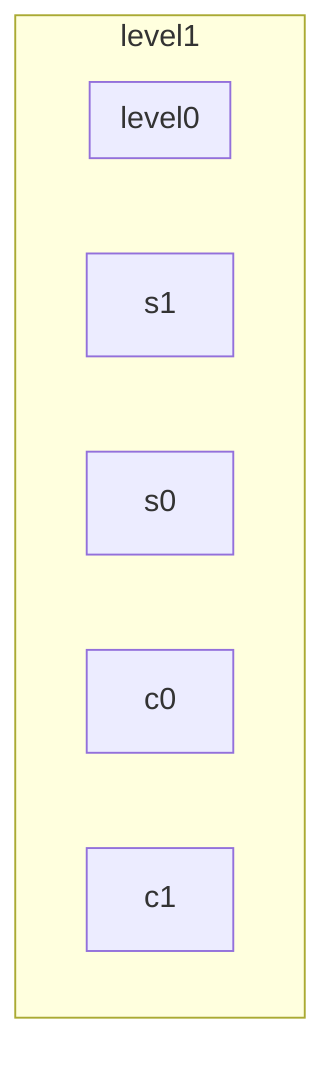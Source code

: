 flowchart TD
  subgraph level1_230["level1"]
    s1_233["s1"]
    s0_234["s0"]
    c0_236["c0"]
    c1_237["c1"]
    subgraph level0_232["level0"]
    end
  end


  classDef highlight fill:#FFFFAA,stroke:#333;